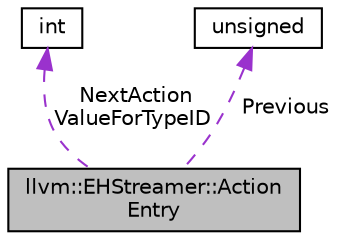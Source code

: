 digraph "llvm::EHStreamer::ActionEntry"
{
 // LATEX_PDF_SIZE
  bgcolor="transparent";
  edge [fontname="Helvetica",fontsize="10",labelfontname="Helvetica",labelfontsize="10"];
  node [fontname="Helvetica",fontsize="10",shape="box"];
  Node1 [label="llvm::EHStreamer::Action\lEntry",height=0.2,width=0.4,color="black", fillcolor="grey75", style="filled", fontcolor="black",tooltip="Structure describing an entry in the actions table."];
  Node2 -> Node1 [dir="back",color="darkorchid3",fontsize="10",style="dashed",label=" NextAction\nValueForTypeID" ,fontname="Helvetica"];
  Node2 [label="int",height=0.2,width=0.4,color="black",tooltip=" "];
  Node3 -> Node1 [dir="back",color="darkorchid3",fontsize="10",style="dashed",label=" Previous" ,fontname="Helvetica"];
  Node3 [label="unsigned",height=0.2,width=0.4,color="black",URL="$classunsigned.html",tooltip=" "];
}
